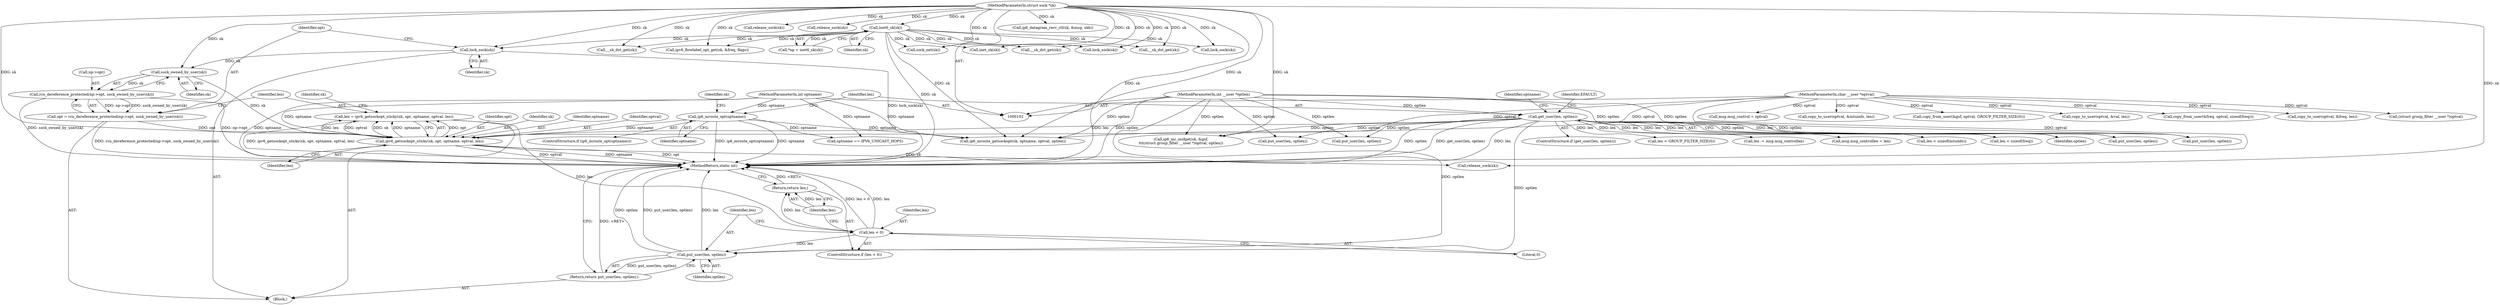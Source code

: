 digraph "0_linux_45f6fad84cc305103b28d73482b344d7f5b76f39_10@API" {
"1000594" [label="(Call,len = ipv6_getsockopt_sticky(sk, opt, optname, optval, len))"];
"1000596" [label="(Call,ipv6_getsockopt_sticky(sk, opt, optname, optval, len))"];
"1000592" [label="(Call,sock_owned_by_user(sk))"];
"1000584" [label="(Call,lock_sock(sk))"];
"1000113" [label="(Call,inet6_sk(sk))"];
"1000103" [label="(MethodParameterIn,struct sock *sk)"];
"1000586" [label="(Call,opt = rcu_dereference_protected(np->opt, sock_owned_by_user(sk)))"];
"1000588" [label="(Call,rcu_dereference_protected(np->opt, sock_owned_by_user(sk)))"];
"1000118" [label="(Call,ip6_mroute_opt(optname))"];
"1000105" [label="(MethodParameterIn,int optname)"];
"1000106" [label="(MethodParameterIn,char __user *optval)"];
"1000127" [label="(Call,get_user(len, optlen))"];
"1000107" [label="(MethodParameterIn,int __user *optlen)"];
"1000605" [label="(Call,len < 0)"];
"1000608" [label="(Return,return len;)"];
"1000611" [label="(Call,put_user(len, optlen))"];
"1000610" [label="(Return,return put_user(len, optlen);)"];
"1000602" [label="(Call,release_sock(sk))"];
"1000582" [label="(Block,)"];
"1000600" [label="(Identifier,optval)"];
"1000113" [label="(Call,inet6_sk(sk))"];
"1000723" [label="(Call,__sk_dst_get(sk))"];
"1000264" [label="(Call,release_sock(sk))"];
"1000584" [label="(Call,lock_sock(sk))"];
"1000605" [label="(Call,len < 0)"];
"1000106" [label="(MethodParameterIn,char __user *optval)"];
"1000604" [label="(ControlStructure,if (len < 0))"];
"1000126" [label="(ControlStructure,if (get_user(len, optlen)))"];
"1000218" [label="(Call,release_sock(sk))"];
"1000610" [label="(Return,return put_user(len, optlen);)"];
"1001029" [label="(Call,copy_to_user(optval, &val, len))"];
"1000178" [label="(Call,len < GROUP_FILTER_SIZE(0))"];
"1000743" [label="(Call,put_user(len, optlen))"];
"1000593" [label="(Identifier,sk)"];
"1000122" [label="(Identifier,sk)"];
"1000595" [label="(Identifier,len)"];
"1000477" [label="(Call,put_user(len, optlen))"];
"1000471" [label="(Call,len -= msg.msg_controllen)"];
"1000937" [label="(Call,put_user(len, optlen))"];
"1000585" [label="(Identifier,sk)"];
"1000118" [label="(Call,ip6_mroute_opt(optname))"];
"1000609" [label="(Identifier,len)"];
"1000925" [label="(Call,ipv6_flowlabel_opt_get(sk, &freq, flags))"];
"1000890" [label="(Call,copy_from_user(&freq, optval, sizeof(freq)))"];
"1000944" [label="(Call,copy_to_user(optval, &freq, len))"];
"1000214" [label="(Call,(struct group_filter __user *)optval)"];
"1000240" [label="(Call,msg.msg_controllen = len)"];
"1000603" [label="(Identifier,sk)"];
"1000598" [label="(Identifier,opt)"];
"1000824" [label="(Call,sock_net(sk))"];
"1000806" [label="(Call,__sk_dst_get(sk))"];
"1000235" [label="(Call,msg.msg_control = optval)"];
"1000750" [label="(Call,copy_to_user(optval, &mtuinfo, len))"];
"1000606" [label="(Identifier,len)"];
"1000608" [label="(Return,return len;)"];
"1000597" [label="(Identifier,sk)"];
"1000111" [label="(Call,*np = inet6_sk(sk))"];
"1000134" [label="(Identifier,optname)"];
"1000259" [label="(Call,ip6_datagram_recv_ctl(sk, &msg, skb))"];
"1000703" [label="(Call,len < sizeof(mtuinfo))"];
"1000489" [label="(Call,__sk_dst_get(sk))"];
"1001039" [label="(MethodReturn,static int)"];
"1000596" [label="(Call,ipv6_getsockopt_sticky(sk, opt, optname, optval, len))"];
"1000250" [label="(Call,lock_sock(sk))"];
"1000107" [label="(MethodParameterIn,int __user *optlen)"];
"1000105" [label="(MethodParameterIn,int optname)"];
"1000121" [label="(Call,ip6_mroute_getsockopt(sk, optname, optval, optlen))"];
"1000882" [label="(Call,len < sizeof(freq))"];
"1000587" [label="(Identifier,opt)"];
"1000206" [label="(Call,lock_sock(sk))"];
"1000784" [label="(Call,optname == IPV6_UNICAST_HOPS)"];
"1000607" [label="(Literal,0)"];
"1000114" [label="(Identifier,sk)"];
"1000601" [label="(Identifier,len)"];
"1000588" [label="(Call,rcu_dereference_protected(np->opt, sock_owned_by_user(sk)))"];
"1000103" [label="(MethodParameterIn,struct sock *sk)"];
"1000611" [label="(Call,put_user(len, optlen))"];
"1000186" [label="(Call,copy_from_user(&gsf, optval, GROUP_FILTER_SIZE(0)))"];
"1000594" [label="(Call,len = ipv6_getsockopt_sticky(sk, opt, optname, optval, len))"];
"1000612" [label="(Identifier,len)"];
"1000117" [label="(ControlStructure,if (ip6_mroute_opt(optname)))"];
"1001022" [label="(Call,put_user(len, optlen))"];
"1000613" [label="(Identifier,optlen)"];
"1000129" [label="(Identifier,optlen)"];
"1000764" [label="(Call,inet_sk(sk))"];
"1000119" [label="(Identifier,optname)"];
"1000589" [label="(Call,np->opt)"];
"1000127" [label="(Call,get_user(len, optlen))"];
"1000599" [label="(Identifier,optname)"];
"1000132" [label="(Identifier,EFAULT)"];
"1000128" [label="(Identifier,len)"];
"1000586" [label="(Call,opt = rcu_dereference_protected(np->opt, sock_owned_by_user(sk)))"];
"1000592" [label="(Call,sock_owned_by_user(sk))"];
"1000210" [label="(Call,ip6_mc_msfget(sk, &gsf,\n\t\t\t(struct group_filter __user *)optval, optlen))"];
"1000594" -> "1000582"  [label="AST: "];
"1000594" -> "1000596"  [label="CFG: "];
"1000595" -> "1000594"  [label="AST: "];
"1000596" -> "1000594"  [label="AST: "];
"1000603" -> "1000594"  [label="CFG: "];
"1000594" -> "1001039"  [label="DDG: ipv6_getsockopt_sticky(sk, opt, optname, optval, len)"];
"1000596" -> "1000594"  [label="DDG: opt"];
"1000596" -> "1000594"  [label="DDG: len"];
"1000596" -> "1000594"  [label="DDG: optval"];
"1000596" -> "1000594"  [label="DDG: sk"];
"1000596" -> "1000594"  [label="DDG: optname"];
"1000594" -> "1000605"  [label="DDG: len"];
"1000596" -> "1000601"  [label="CFG: "];
"1000597" -> "1000596"  [label="AST: "];
"1000598" -> "1000596"  [label="AST: "];
"1000599" -> "1000596"  [label="AST: "];
"1000600" -> "1000596"  [label="AST: "];
"1000601" -> "1000596"  [label="AST: "];
"1000596" -> "1001039"  [label="DDG: optname"];
"1000596" -> "1001039"  [label="DDG: opt"];
"1000596" -> "1001039"  [label="DDG: optval"];
"1000592" -> "1000596"  [label="DDG: sk"];
"1000103" -> "1000596"  [label="DDG: sk"];
"1000586" -> "1000596"  [label="DDG: opt"];
"1000118" -> "1000596"  [label="DDG: optname"];
"1000105" -> "1000596"  [label="DDG: optname"];
"1000106" -> "1000596"  [label="DDG: optval"];
"1000127" -> "1000596"  [label="DDG: len"];
"1000596" -> "1000602"  [label="DDG: sk"];
"1000592" -> "1000588"  [label="AST: "];
"1000592" -> "1000593"  [label="CFG: "];
"1000593" -> "1000592"  [label="AST: "];
"1000588" -> "1000592"  [label="CFG: "];
"1000592" -> "1000588"  [label="DDG: sk"];
"1000584" -> "1000592"  [label="DDG: sk"];
"1000103" -> "1000592"  [label="DDG: sk"];
"1000584" -> "1000582"  [label="AST: "];
"1000584" -> "1000585"  [label="CFG: "];
"1000585" -> "1000584"  [label="AST: "];
"1000587" -> "1000584"  [label="CFG: "];
"1000584" -> "1001039"  [label="DDG: lock_sock(sk)"];
"1000113" -> "1000584"  [label="DDG: sk"];
"1000103" -> "1000584"  [label="DDG: sk"];
"1000113" -> "1000111"  [label="AST: "];
"1000113" -> "1000114"  [label="CFG: "];
"1000114" -> "1000113"  [label="AST: "];
"1000111" -> "1000113"  [label="CFG: "];
"1000113" -> "1001039"  [label="DDG: sk"];
"1000113" -> "1000111"  [label="DDG: sk"];
"1000103" -> "1000113"  [label="DDG: sk"];
"1000113" -> "1000121"  [label="DDG: sk"];
"1000113" -> "1000206"  [label="DDG: sk"];
"1000113" -> "1000250"  [label="DDG: sk"];
"1000113" -> "1000489"  [label="DDG: sk"];
"1000113" -> "1000723"  [label="DDG: sk"];
"1000113" -> "1000764"  [label="DDG: sk"];
"1000113" -> "1000806"  [label="DDG: sk"];
"1000113" -> "1000824"  [label="DDG: sk"];
"1000113" -> "1000925"  [label="DDG: sk"];
"1000103" -> "1000102"  [label="AST: "];
"1000103" -> "1001039"  [label="DDG: sk"];
"1000103" -> "1000121"  [label="DDG: sk"];
"1000103" -> "1000206"  [label="DDG: sk"];
"1000103" -> "1000210"  [label="DDG: sk"];
"1000103" -> "1000218"  [label="DDG: sk"];
"1000103" -> "1000250"  [label="DDG: sk"];
"1000103" -> "1000259"  [label="DDG: sk"];
"1000103" -> "1000264"  [label="DDG: sk"];
"1000103" -> "1000489"  [label="DDG: sk"];
"1000103" -> "1000602"  [label="DDG: sk"];
"1000103" -> "1000723"  [label="DDG: sk"];
"1000103" -> "1000764"  [label="DDG: sk"];
"1000103" -> "1000806"  [label="DDG: sk"];
"1000103" -> "1000824"  [label="DDG: sk"];
"1000103" -> "1000925"  [label="DDG: sk"];
"1000586" -> "1000582"  [label="AST: "];
"1000586" -> "1000588"  [label="CFG: "];
"1000587" -> "1000586"  [label="AST: "];
"1000588" -> "1000586"  [label="AST: "];
"1000595" -> "1000586"  [label="CFG: "];
"1000586" -> "1001039"  [label="DDG: rcu_dereference_protected(np->opt, sock_owned_by_user(sk))"];
"1000588" -> "1000586"  [label="DDG: np->opt"];
"1000588" -> "1000586"  [label="DDG: sock_owned_by_user(sk)"];
"1000589" -> "1000588"  [label="AST: "];
"1000588" -> "1001039"  [label="DDG: np->opt"];
"1000588" -> "1001039"  [label="DDG: sock_owned_by_user(sk)"];
"1000118" -> "1000117"  [label="AST: "];
"1000118" -> "1000119"  [label="CFG: "];
"1000119" -> "1000118"  [label="AST: "];
"1000122" -> "1000118"  [label="CFG: "];
"1000128" -> "1000118"  [label="CFG: "];
"1000118" -> "1001039"  [label="DDG: ip6_mroute_opt(optname)"];
"1000118" -> "1001039"  [label="DDG: optname"];
"1000105" -> "1000118"  [label="DDG: optname"];
"1000118" -> "1000121"  [label="DDG: optname"];
"1000118" -> "1000784"  [label="DDG: optname"];
"1000105" -> "1000102"  [label="AST: "];
"1000105" -> "1001039"  [label="DDG: optname"];
"1000105" -> "1000121"  [label="DDG: optname"];
"1000105" -> "1000784"  [label="DDG: optname"];
"1000106" -> "1000102"  [label="AST: "];
"1000106" -> "1001039"  [label="DDG: optval"];
"1000106" -> "1000121"  [label="DDG: optval"];
"1000106" -> "1000186"  [label="DDG: optval"];
"1000106" -> "1000214"  [label="DDG: optval"];
"1000106" -> "1000235"  [label="DDG: optval"];
"1000106" -> "1000750"  [label="DDG: optval"];
"1000106" -> "1000890"  [label="DDG: optval"];
"1000106" -> "1000944"  [label="DDG: optval"];
"1000106" -> "1001029"  [label="DDG: optval"];
"1000127" -> "1000126"  [label="AST: "];
"1000127" -> "1000129"  [label="CFG: "];
"1000128" -> "1000127"  [label="AST: "];
"1000129" -> "1000127"  [label="AST: "];
"1000132" -> "1000127"  [label="CFG: "];
"1000134" -> "1000127"  [label="CFG: "];
"1000127" -> "1001039"  [label="DDG: optlen"];
"1000127" -> "1001039"  [label="DDG: get_user(len, optlen)"];
"1000127" -> "1001039"  [label="DDG: len"];
"1000107" -> "1000127"  [label="DDG: optlen"];
"1000127" -> "1000178"  [label="DDG: len"];
"1000127" -> "1000210"  [label="DDG: optlen"];
"1000127" -> "1000240"  [label="DDG: len"];
"1000127" -> "1000471"  [label="DDG: len"];
"1000127" -> "1000477"  [label="DDG: optlen"];
"1000127" -> "1000611"  [label="DDG: optlen"];
"1000127" -> "1000703"  [label="DDG: len"];
"1000127" -> "1000743"  [label="DDG: optlen"];
"1000127" -> "1000882"  [label="DDG: len"];
"1000127" -> "1000937"  [label="DDG: optlen"];
"1000127" -> "1001022"  [label="DDG: len"];
"1000127" -> "1001022"  [label="DDG: optlen"];
"1000107" -> "1000102"  [label="AST: "];
"1000107" -> "1001039"  [label="DDG: optlen"];
"1000107" -> "1000121"  [label="DDG: optlen"];
"1000107" -> "1000210"  [label="DDG: optlen"];
"1000107" -> "1000477"  [label="DDG: optlen"];
"1000107" -> "1000611"  [label="DDG: optlen"];
"1000107" -> "1000743"  [label="DDG: optlen"];
"1000107" -> "1000937"  [label="DDG: optlen"];
"1000107" -> "1001022"  [label="DDG: optlen"];
"1000605" -> "1000604"  [label="AST: "];
"1000605" -> "1000607"  [label="CFG: "];
"1000606" -> "1000605"  [label="AST: "];
"1000607" -> "1000605"  [label="AST: "];
"1000609" -> "1000605"  [label="CFG: "];
"1000612" -> "1000605"  [label="CFG: "];
"1000605" -> "1001039"  [label="DDG: len < 0"];
"1000605" -> "1001039"  [label="DDG: len"];
"1000605" -> "1000608"  [label="DDG: len"];
"1000605" -> "1000611"  [label="DDG: len"];
"1000608" -> "1000604"  [label="AST: "];
"1000608" -> "1000609"  [label="CFG: "];
"1000609" -> "1000608"  [label="AST: "];
"1001039" -> "1000608"  [label="CFG: "];
"1000608" -> "1001039"  [label="DDG: <RET>"];
"1000609" -> "1000608"  [label="DDG: len"];
"1000611" -> "1000610"  [label="AST: "];
"1000611" -> "1000613"  [label="CFG: "];
"1000612" -> "1000611"  [label="AST: "];
"1000613" -> "1000611"  [label="AST: "];
"1000610" -> "1000611"  [label="CFG: "];
"1000611" -> "1001039"  [label="DDG: optlen"];
"1000611" -> "1001039"  [label="DDG: put_user(len, optlen)"];
"1000611" -> "1001039"  [label="DDG: len"];
"1000611" -> "1000610"  [label="DDG: put_user(len, optlen)"];
"1000610" -> "1000582"  [label="AST: "];
"1001039" -> "1000610"  [label="CFG: "];
"1000610" -> "1001039"  [label="DDG: <RET>"];
}
